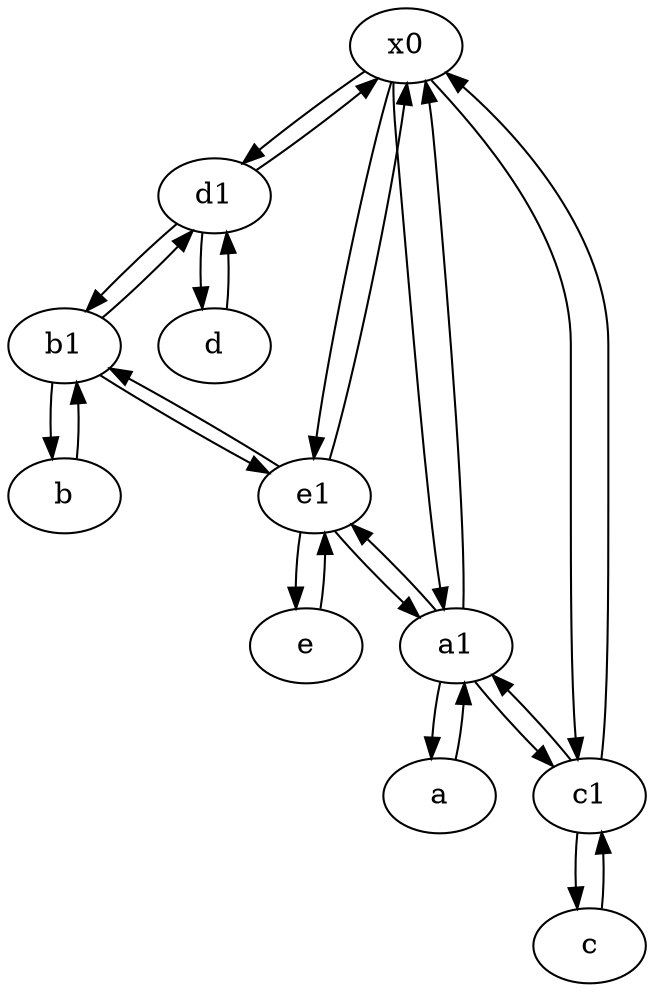 digraph  {
	x0;
	a [pos="40,10!"];
	b [pos="50,20!"];
	b1 [pos="45,20!"];
	d1 [pos="25,30!"];
	c [pos="20,10!"];
	e1 [pos="25,45!"];
	c1 [pos="30,15!"];
	d [pos="20,30!"];
	e [pos="30,50!"];
	a1 [pos="40,15!"];
	b1 -> d1;
	x0 -> e1;
	c1 -> a1;
	b1 -> e1;
	a1 -> x0;
	d1 -> d;
	d -> d1;
	e1 -> b1;
	b1 -> b;
	d1 -> b1;
	e1 -> e;
	c1 -> x0;
	a1 -> a;
	e1 -> a1;
	c -> c1;
	b -> b1;
	x0 -> a1;
	a1 -> c1;
	c1 -> c;
	e1 -> x0;
	x0 -> d1;
	e -> e1;
	a -> a1;
	d1 -> x0;
	x0 -> c1;
	a1 -> e1;

	}